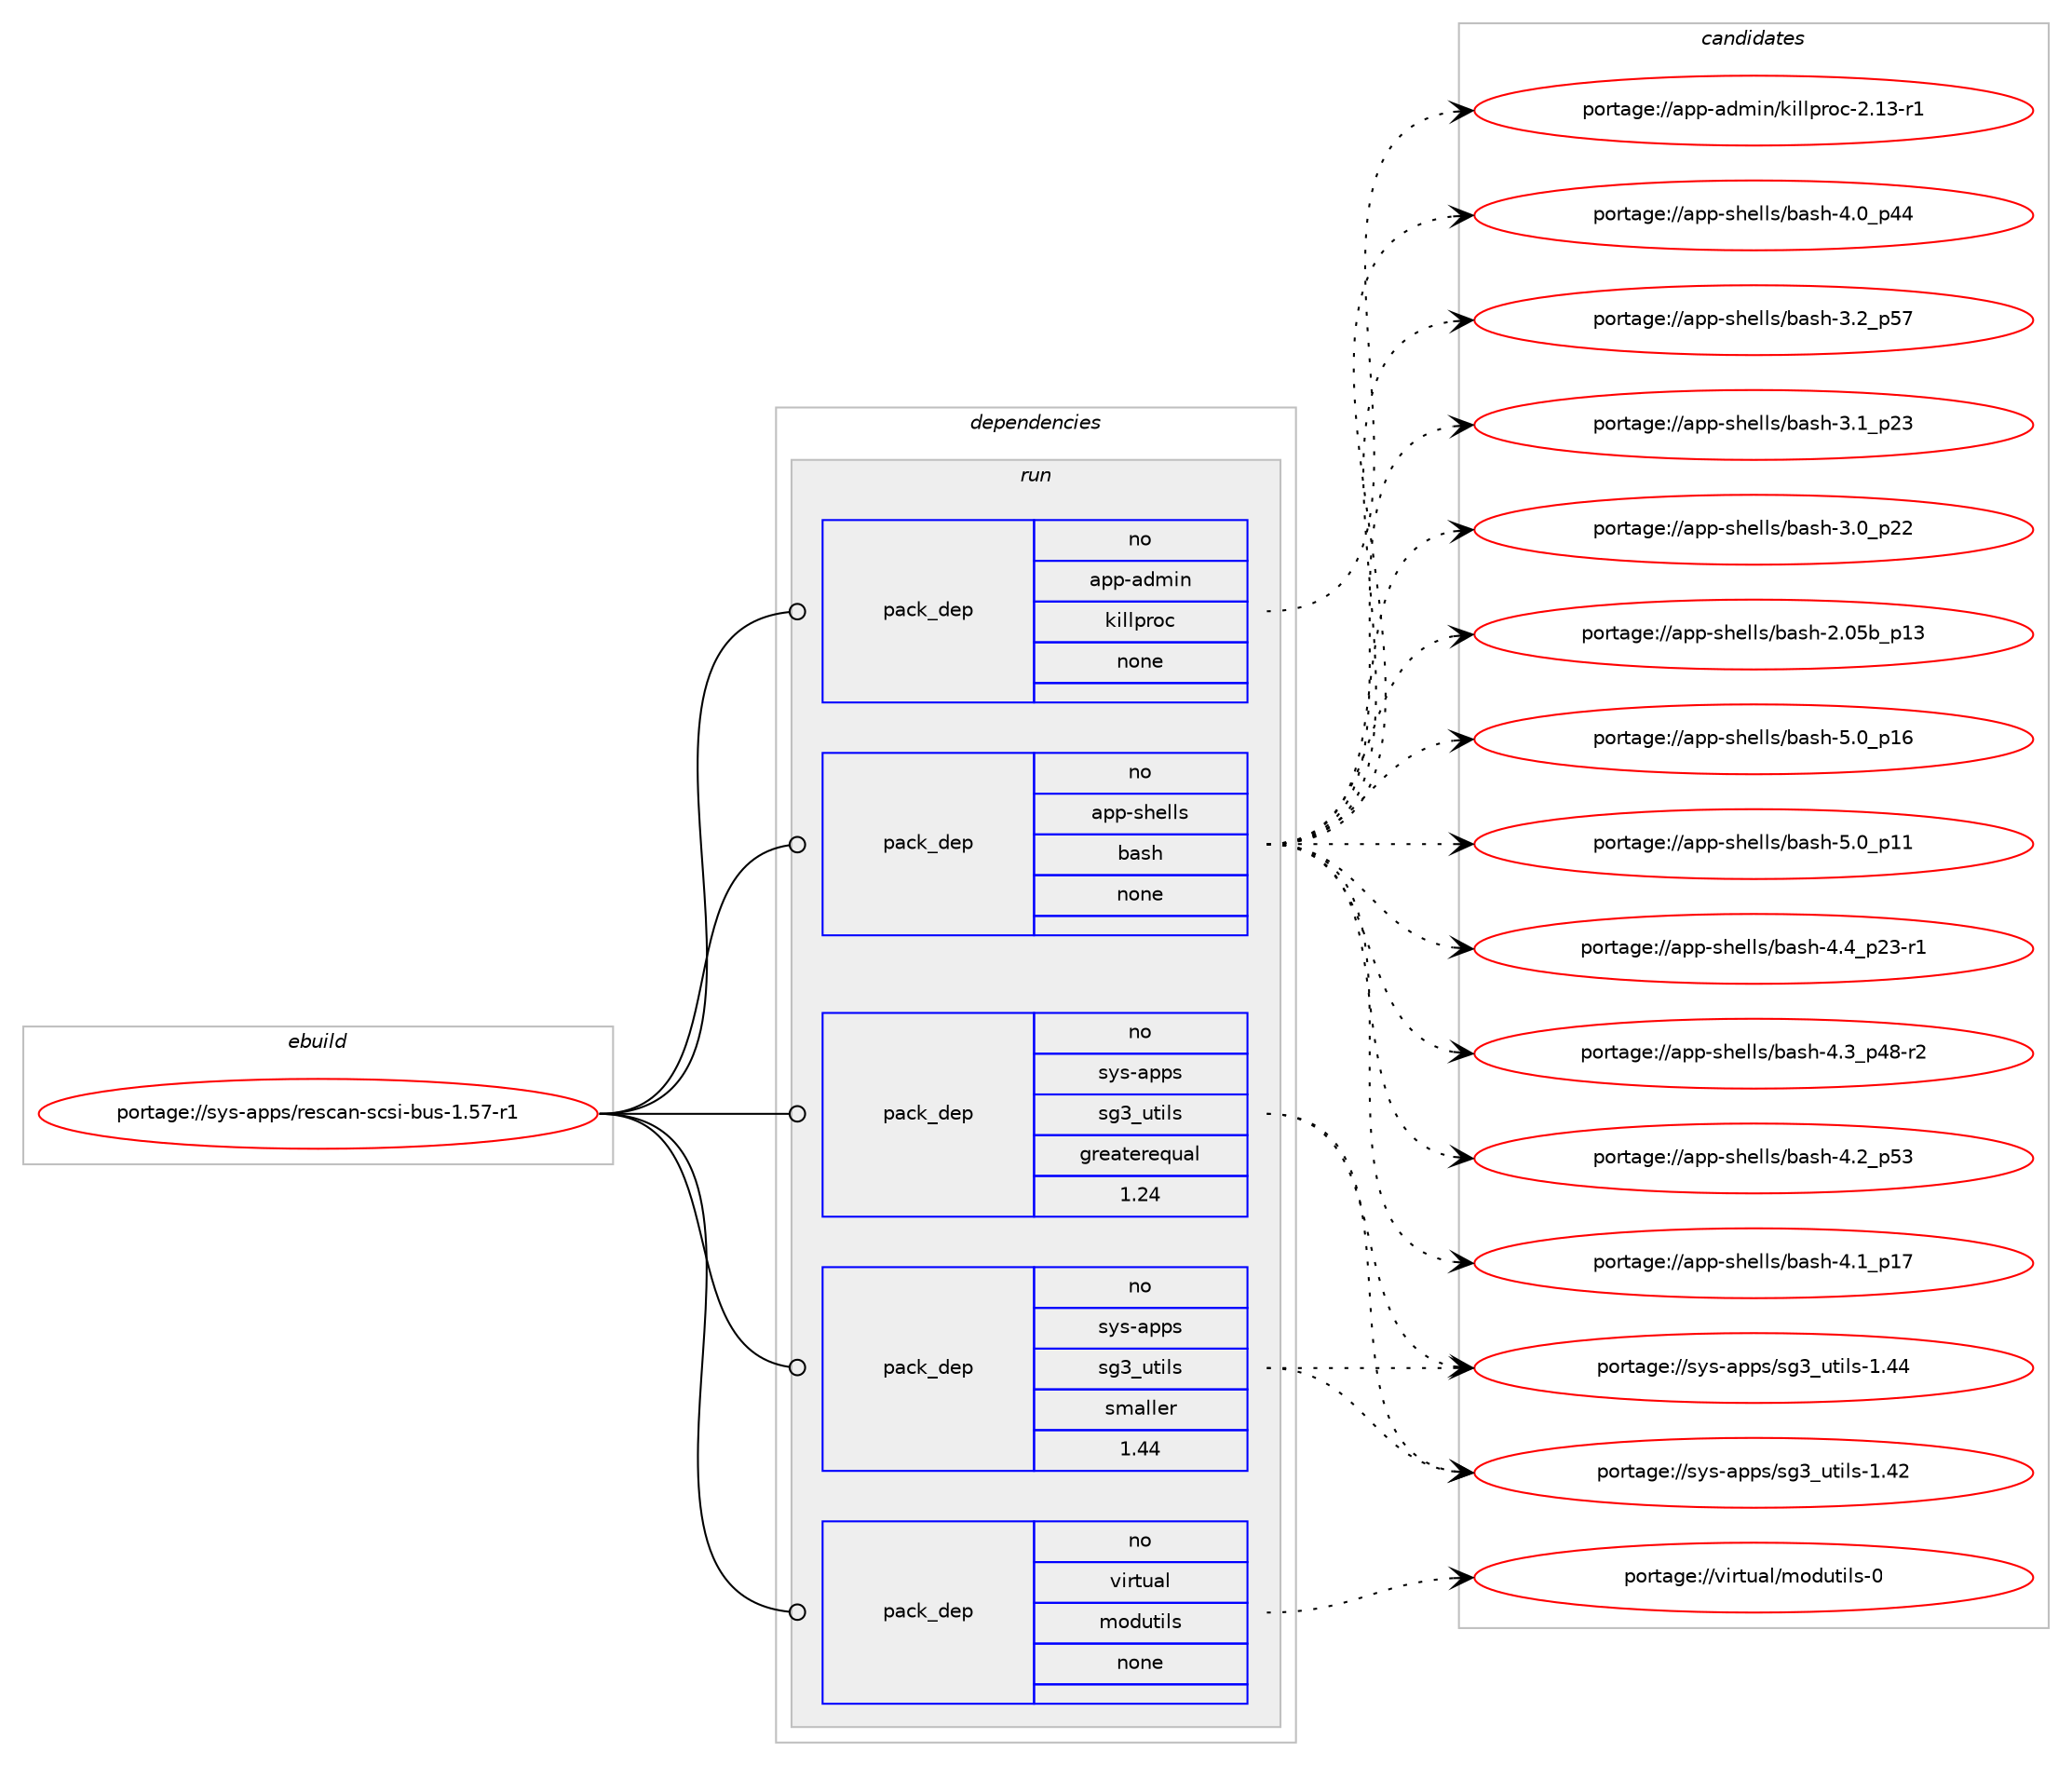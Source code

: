 digraph prolog {

# *************
# Graph options
# *************

newrank=true;
concentrate=true;
compound=true;
graph [rankdir=LR,fontname=Helvetica,fontsize=10,ranksep=1.5];#, ranksep=2.5, nodesep=0.2];
edge  [arrowhead=vee];
node  [fontname=Helvetica,fontsize=10];

# **********
# The ebuild
# **********

subgraph cluster_leftcol {
color=gray;
rank=same;
label=<<i>ebuild</i>>;
id [label="portage://sys-apps/rescan-scsi-bus-1.57-r1", color=red, width=4, href="../sys-apps/rescan-scsi-bus-1.57-r1.svg"];
}

# ****************
# The dependencies
# ****************

subgraph cluster_midcol {
color=gray;
label=<<i>dependencies</i>>;
subgraph cluster_compile {
fillcolor="#eeeeee";
style=filled;
label=<<i>compile</i>>;
}
subgraph cluster_compileandrun {
fillcolor="#eeeeee";
style=filled;
label=<<i>compile and run</i>>;
}
subgraph cluster_run {
fillcolor="#eeeeee";
style=filled;
label=<<i>run</i>>;
subgraph pack49538 {
dependency64487 [label=<<TABLE BORDER="0" CELLBORDER="1" CELLSPACING="0" CELLPADDING="4" WIDTH="220"><TR><TD ROWSPAN="6" CELLPADDING="30">pack_dep</TD></TR><TR><TD WIDTH="110">no</TD></TR><TR><TD>app-admin</TD></TR><TR><TD>killproc</TD></TR><TR><TD>none</TD></TR><TR><TD></TD></TR></TABLE>>, shape=none, color=blue];
}
id:e -> dependency64487:w [weight=20,style="solid",arrowhead="odot"];
subgraph pack49539 {
dependency64488 [label=<<TABLE BORDER="0" CELLBORDER="1" CELLSPACING="0" CELLPADDING="4" WIDTH="220"><TR><TD ROWSPAN="6" CELLPADDING="30">pack_dep</TD></TR><TR><TD WIDTH="110">no</TD></TR><TR><TD>app-shells</TD></TR><TR><TD>bash</TD></TR><TR><TD>none</TD></TR><TR><TD></TD></TR></TABLE>>, shape=none, color=blue];
}
id:e -> dependency64488:w [weight=20,style="solid",arrowhead="odot"];
subgraph pack49540 {
dependency64489 [label=<<TABLE BORDER="0" CELLBORDER="1" CELLSPACING="0" CELLPADDING="4" WIDTH="220"><TR><TD ROWSPAN="6" CELLPADDING="30">pack_dep</TD></TR><TR><TD WIDTH="110">no</TD></TR><TR><TD>sys-apps</TD></TR><TR><TD>sg3_utils</TD></TR><TR><TD>greaterequal</TD></TR><TR><TD>1.24</TD></TR></TABLE>>, shape=none, color=blue];
}
id:e -> dependency64489:w [weight=20,style="solid",arrowhead="odot"];
subgraph pack49541 {
dependency64490 [label=<<TABLE BORDER="0" CELLBORDER="1" CELLSPACING="0" CELLPADDING="4" WIDTH="220"><TR><TD ROWSPAN="6" CELLPADDING="30">pack_dep</TD></TR><TR><TD WIDTH="110">no</TD></TR><TR><TD>sys-apps</TD></TR><TR><TD>sg3_utils</TD></TR><TR><TD>smaller</TD></TR><TR><TD>1.44</TD></TR></TABLE>>, shape=none, color=blue];
}
id:e -> dependency64490:w [weight=20,style="solid",arrowhead="odot"];
subgraph pack49542 {
dependency64491 [label=<<TABLE BORDER="0" CELLBORDER="1" CELLSPACING="0" CELLPADDING="4" WIDTH="220"><TR><TD ROWSPAN="6" CELLPADDING="30">pack_dep</TD></TR><TR><TD WIDTH="110">no</TD></TR><TR><TD>virtual</TD></TR><TR><TD>modutils</TD></TR><TR><TD>none</TD></TR><TR><TD></TD></TR></TABLE>>, shape=none, color=blue];
}
id:e -> dependency64491:w [weight=20,style="solid",arrowhead="odot"];
}
}

# **************
# The candidates
# **************

subgraph cluster_choices {
rank=same;
color=gray;
label=<<i>candidates</i>>;

subgraph choice49538 {
color=black;
nodesep=1;
choice971121124597100109105110471071051081081121141119945504649514511449 [label="portage://app-admin/killproc-2.13-r1", color=red, width=4,href="../app-admin/killproc-2.13-r1.svg"];
dependency64487:e -> choice971121124597100109105110471071051081081121141119945504649514511449:w [style=dotted,weight="100"];
}
subgraph choice49539 {
color=black;
nodesep=1;
choice971121124511510410110810811547989711510445534648951124954 [label="portage://app-shells/bash-5.0_p16", color=red, width=4,href="../app-shells/bash-5.0_p16.svg"];
choice971121124511510410110810811547989711510445534648951124949 [label="portage://app-shells/bash-5.0_p11", color=red, width=4,href="../app-shells/bash-5.0_p11.svg"];
choice9711211245115104101108108115479897115104455246529511250514511449 [label="portage://app-shells/bash-4.4_p23-r1", color=red, width=4,href="../app-shells/bash-4.4_p23-r1.svg"];
choice9711211245115104101108108115479897115104455246519511252564511450 [label="portage://app-shells/bash-4.3_p48-r2", color=red, width=4,href="../app-shells/bash-4.3_p48-r2.svg"];
choice971121124511510410110810811547989711510445524650951125351 [label="portage://app-shells/bash-4.2_p53", color=red, width=4,href="../app-shells/bash-4.2_p53.svg"];
choice971121124511510410110810811547989711510445524649951124955 [label="portage://app-shells/bash-4.1_p17", color=red, width=4,href="../app-shells/bash-4.1_p17.svg"];
choice971121124511510410110810811547989711510445524648951125252 [label="portage://app-shells/bash-4.0_p44", color=red, width=4,href="../app-shells/bash-4.0_p44.svg"];
choice971121124511510410110810811547989711510445514650951125355 [label="portage://app-shells/bash-3.2_p57", color=red, width=4,href="../app-shells/bash-3.2_p57.svg"];
choice971121124511510410110810811547989711510445514649951125051 [label="portage://app-shells/bash-3.1_p23", color=red, width=4,href="../app-shells/bash-3.1_p23.svg"];
choice971121124511510410110810811547989711510445514648951125050 [label="portage://app-shells/bash-3.0_p22", color=red, width=4,href="../app-shells/bash-3.0_p22.svg"];
choice9711211245115104101108108115479897115104455046485398951124951 [label="portage://app-shells/bash-2.05b_p13", color=red, width=4,href="../app-shells/bash-2.05b_p13.svg"];
dependency64488:e -> choice971121124511510410110810811547989711510445534648951124954:w [style=dotted,weight="100"];
dependency64488:e -> choice971121124511510410110810811547989711510445534648951124949:w [style=dotted,weight="100"];
dependency64488:e -> choice9711211245115104101108108115479897115104455246529511250514511449:w [style=dotted,weight="100"];
dependency64488:e -> choice9711211245115104101108108115479897115104455246519511252564511450:w [style=dotted,weight="100"];
dependency64488:e -> choice971121124511510410110810811547989711510445524650951125351:w [style=dotted,weight="100"];
dependency64488:e -> choice971121124511510410110810811547989711510445524649951124955:w [style=dotted,weight="100"];
dependency64488:e -> choice971121124511510410110810811547989711510445524648951125252:w [style=dotted,weight="100"];
dependency64488:e -> choice971121124511510410110810811547989711510445514650951125355:w [style=dotted,weight="100"];
dependency64488:e -> choice971121124511510410110810811547989711510445514649951125051:w [style=dotted,weight="100"];
dependency64488:e -> choice971121124511510410110810811547989711510445514648951125050:w [style=dotted,weight="100"];
dependency64488:e -> choice9711211245115104101108108115479897115104455046485398951124951:w [style=dotted,weight="100"];
}
subgraph choice49540 {
color=black;
nodesep=1;
choice11512111545971121121154711510351951171161051081154549465252 [label="portage://sys-apps/sg3_utils-1.44", color=red, width=4,href="../sys-apps/sg3_utils-1.44.svg"];
choice11512111545971121121154711510351951171161051081154549465250 [label="portage://sys-apps/sg3_utils-1.42", color=red, width=4,href="../sys-apps/sg3_utils-1.42.svg"];
dependency64489:e -> choice11512111545971121121154711510351951171161051081154549465252:w [style=dotted,weight="100"];
dependency64489:e -> choice11512111545971121121154711510351951171161051081154549465250:w [style=dotted,weight="100"];
}
subgraph choice49541 {
color=black;
nodesep=1;
choice11512111545971121121154711510351951171161051081154549465252 [label="portage://sys-apps/sg3_utils-1.44", color=red, width=4,href="../sys-apps/sg3_utils-1.44.svg"];
choice11512111545971121121154711510351951171161051081154549465250 [label="portage://sys-apps/sg3_utils-1.42", color=red, width=4,href="../sys-apps/sg3_utils-1.42.svg"];
dependency64490:e -> choice11512111545971121121154711510351951171161051081154549465252:w [style=dotted,weight="100"];
dependency64490:e -> choice11512111545971121121154711510351951171161051081154549465250:w [style=dotted,weight="100"];
}
subgraph choice49542 {
color=black;
nodesep=1;
choice11810511411611797108471091111001171161051081154548 [label="portage://virtual/modutils-0", color=red, width=4,href="../virtual/modutils-0.svg"];
dependency64491:e -> choice11810511411611797108471091111001171161051081154548:w [style=dotted,weight="100"];
}
}

}
